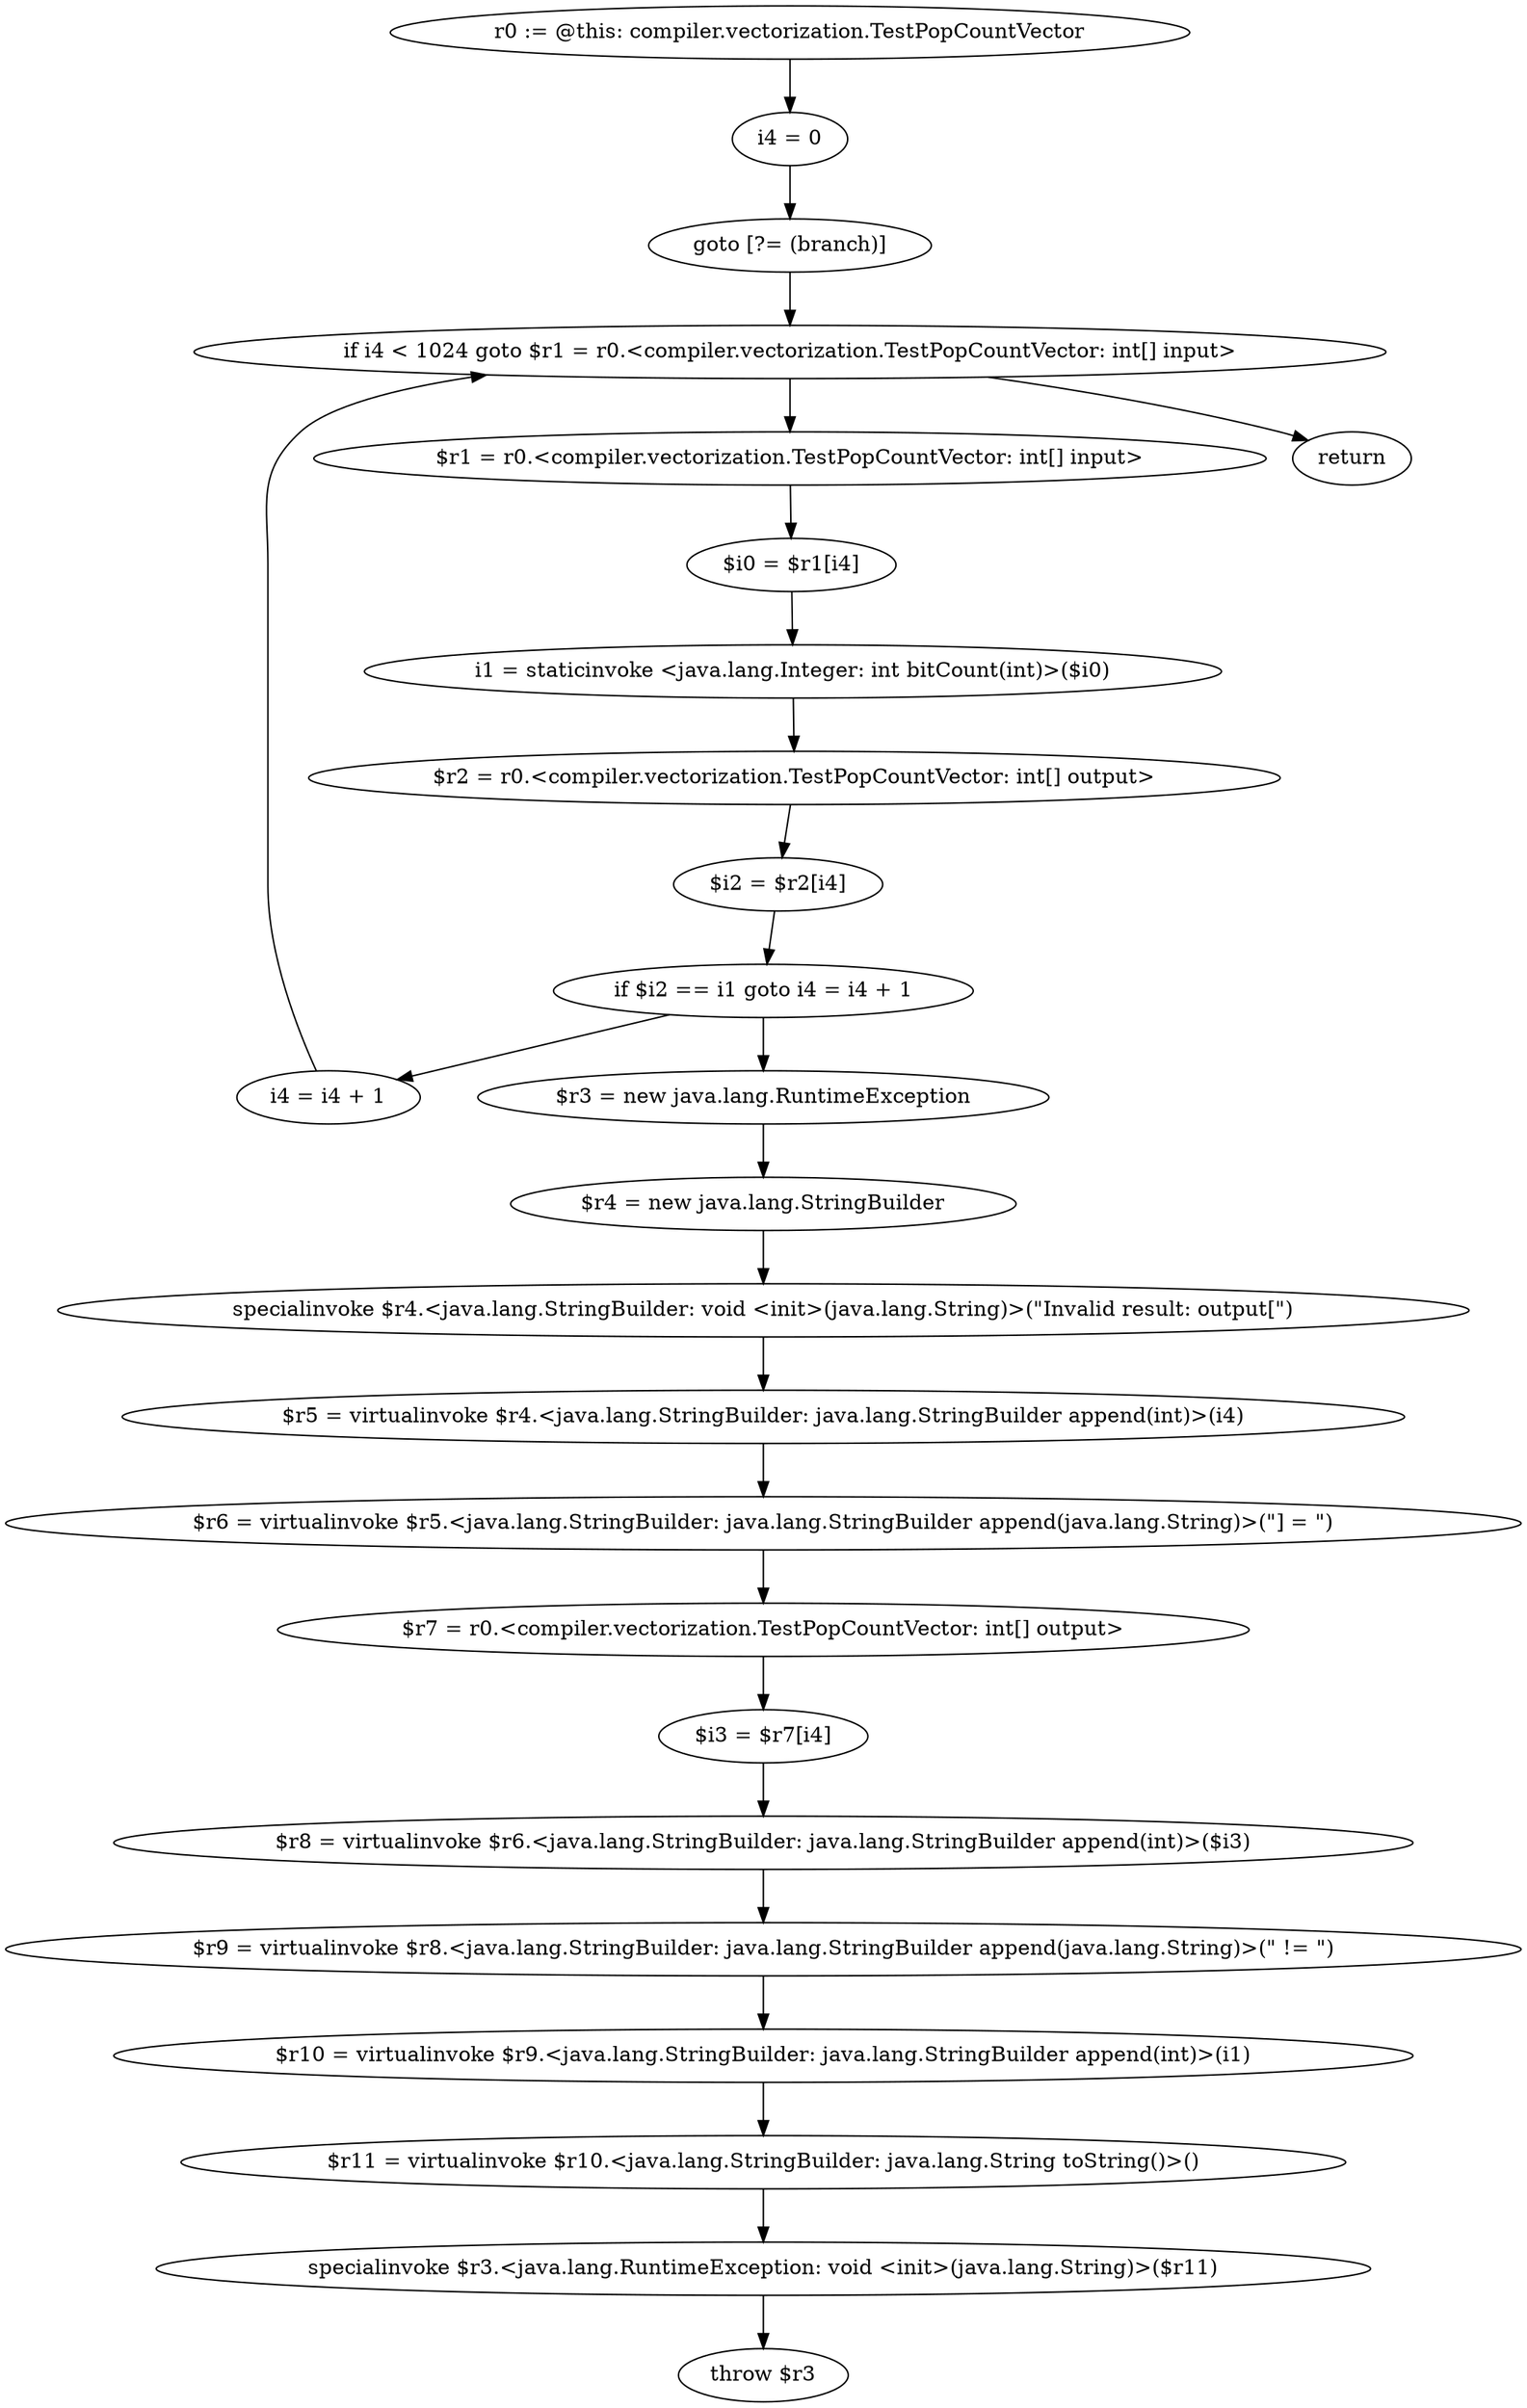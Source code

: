 digraph "unitGraph" {
    "r0 := @this: compiler.vectorization.TestPopCountVector"
    "i4 = 0"
    "goto [?= (branch)]"
    "$r1 = r0.<compiler.vectorization.TestPopCountVector: int[] input>"
    "$i0 = $r1[i4]"
    "i1 = staticinvoke <java.lang.Integer: int bitCount(int)>($i0)"
    "$r2 = r0.<compiler.vectorization.TestPopCountVector: int[] output>"
    "$i2 = $r2[i4]"
    "if $i2 == i1 goto i4 = i4 + 1"
    "$r3 = new java.lang.RuntimeException"
    "$r4 = new java.lang.StringBuilder"
    "specialinvoke $r4.<java.lang.StringBuilder: void <init>(java.lang.String)>(\"Invalid result: output[\")"
    "$r5 = virtualinvoke $r4.<java.lang.StringBuilder: java.lang.StringBuilder append(int)>(i4)"
    "$r6 = virtualinvoke $r5.<java.lang.StringBuilder: java.lang.StringBuilder append(java.lang.String)>(\"] = \")"
    "$r7 = r0.<compiler.vectorization.TestPopCountVector: int[] output>"
    "$i3 = $r7[i4]"
    "$r8 = virtualinvoke $r6.<java.lang.StringBuilder: java.lang.StringBuilder append(int)>($i3)"
    "$r9 = virtualinvoke $r8.<java.lang.StringBuilder: java.lang.StringBuilder append(java.lang.String)>(\" != \")"
    "$r10 = virtualinvoke $r9.<java.lang.StringBuilder: java.lang.StringBuilder append(int)>(i1)"
    "$r11 = virtualinvoke $r10.<java.lang.StringBuilder: java.lang.String toString()>()"
    "specialinvoke $r3.<java.lang.RuntimeException: void <init>(java.lang.String)>($r11)"
    "throw $r3"
    "i4 = i4 + 1"
    "if i4 < 1024 goto $r1 = r0.<compiler.vectorization.TestPopCountVector: int[] input>"
    "return"
    "r0 := @this: compiler.vectorization.TestPopCountVector"->"i4 = 0";
    "i4 = 0"->"goto [?= (branch)]";
    "goto [?= (branch)]"->"if i4 < 1024 goto $r1 = r0.<compiler.vectorization.TestPopCountVector: int[] input>";
    "$r1 = r0.<compiler.vectorization.TestPopCountVector: int[] input>"->"$i0 = $r1[i4]";
    "$i0 = $r1[i4]"->"i1 = staticinvoke <java.lang.Integer: int bitCount(int)>($i0)";
    "i1 = staticinvoke <java.lang.Integer: int bitCount(int)>($i0)"->"$r2 = r0.<compiler.vectorization.TestPopCountVector: int[] output>";
    "$r2 = r0.<compiler.vectorization.TestPopCountVector: int[] output>"->"$i2 = $r2[i4]";
    "$i2 = $r2[i4]"->"if $i2 == i1 goto i4 = i4 + 1";
    "if $i2 == i1 goto i4 = i4 + 1"->"$r3 = new java.lang.RuntimeException";
    "if $i2 == i1 goto i4 = i4 + 1"->"i4 = i4 + 1";
    "$r3 = new java.lang.RuntimeException"->"$r4 = new java.lang.StringBuilder";
    "$r4 = new java.lang.StringBuilder"->"specialinvoke $r4.<java.lang.StringBuilder: void <init>(java.lang.String)>(\"Invalid result: output[\")";
    "specialinvoke $r4.<java.lang.StringBuilder: void <init>(java.lang.String)>(\"Invalid result: output[\")"->"$r5 = virtualinvoke $r4.<java.lang.StringBuilder: java.lang.StringBuilder append(int)>(i4)";
    "$r5 = virtualinvoke $r4.<java.lang.StringBuilder: java.lang.StringBuilder append(int)>(i4)"->"$r6 = virtualinvoke $r5.<java.lang.StringBuilder: java.lang.StringBuilder append(java.lang.String)>(\"] = \")";
    "$r6 = virtualinvoke $r5.<java.lang.StringBuilder: java.lang.StringBuilder append(java.lang.String)>(\"] = \")"->"$r7 = r0.<compiler.vectorization.TestPopCountVector: int[] output>";
    "$r7 = r0.<compiler.vectorization.TestPopCountVector: int[] output>"->"$i3 = $r7[i4]";
    "$i3 = $r7[i4]"->"$r8 = virtualinvoke $r6.<java.lang.StringBuilder: java.lang.StringBuilder append(int)>($i3)";
    "$r8 = virtualinvoke $r6.<java.lang.StringBuilder: java.lang.StringBuilder append(int)>($i3)"->"$r9 = virtualinvoke $r8.<java.lang.StringBuilder: java.lang.StringBuilder append(java.lang.String)>(\" != \")";
    "$r9 = virtualinvoke $r8.<java.lang.StringBuilder: java.lang.StringBuilder append(java.lang.String)>(\" != \")"->"$r10 = virtualinvoke $r9.<java.lang.StringBuilder: java.lang.StringBuilder append(int)>(i1)";
    "$r10 = virtualinvoke $r9.<java.lang.StringBuilder: java.lang.StringBuilder append(int)>(i1)"->"$r11 = virtualinvoke $r10.<java.lang.StringBuilder: java.lang.String toString()>()";
    "$r11 = virtualinvoke $r10.<java.lang.StringBuilder: java.lang.String toString()>()"->"specialinvoke $r3.<java.lang.RuntimeException: void <init>(java.lang.String)>($r11)";
    "specialinvoke $r3.<java.lang.RuntimeException: void <init>(java.lang.String)>($r11)"->"throw $r3";
    "i4 = i4 + 1"->"if i4 < 1024 goto $r1 = r0.<compiler.vectorization.TestPopCountVector: int[] input>";
    "if i4 < 1024 goto $r1 = r0.<compiler.vectorization.TestPopCountVector: int[] input>"->"return";
    "if i4 < 1024 goto $r1 = r0.<compiler.vectorization.TestPopCountVector: int[] input>"->"$r1 = r0.<compiler.vectorization.TestPopCountVector: int[] input>";
}

